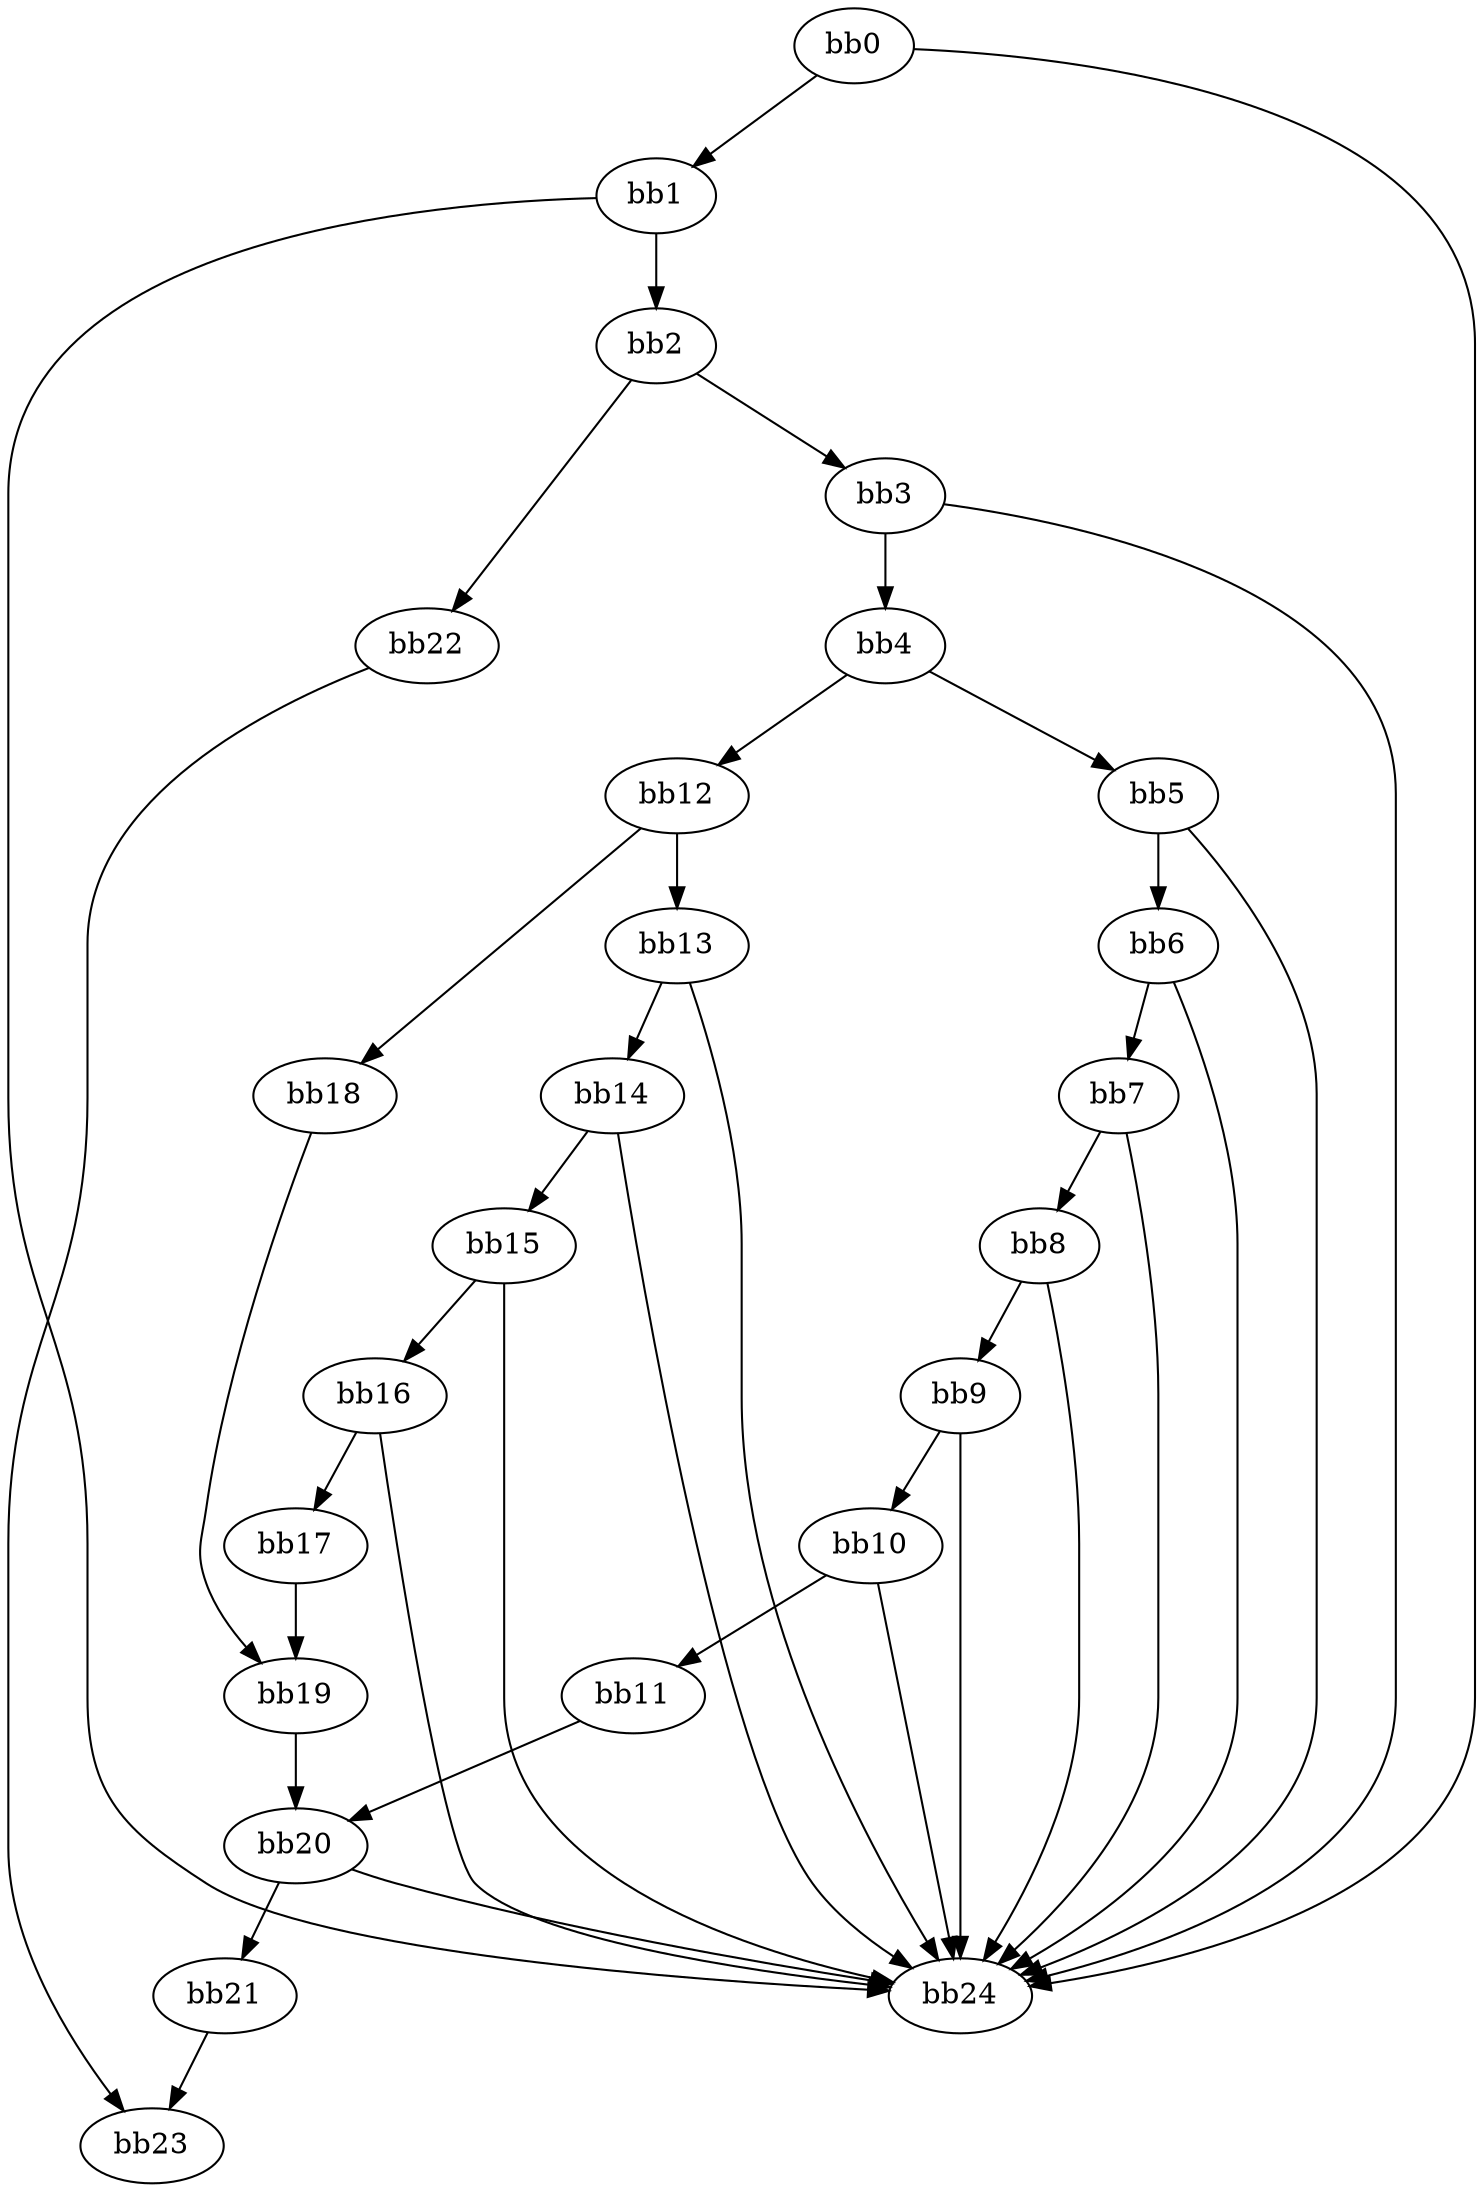 digraph {
    0 [ label = "bb0\l" ]
    1 [ label = "bb1\l" ]
    2 [ label = "bb2\l" ]
    3 [ label = "bb3\l" ]
    4 [ label = "bb4\l" ]
    5 [ label = "bb5\l" ]
    6 [ label = "bb6\l" ]
    7 [ label = "bb7\l" ]
    8 [ label = "bb8\l" ]
    9 [ label = "bb9\l" ]
    10 [ label = "bb10\l" ]
    11 [ label = "bb11\l" ]
    12 [ label = "bb12\l" ]
    13 [ label = "bb13\l" ]
    14 [ label = "bb14\l" ]
    15 [ label = "bb15\l" ]
    16 [ label = "bb16\l" ]
    17 [ label = "bb17\l" ]
    18 [ label = "bb18\l" ]
    19 [ label = "bb19\l" ]
    20 [ label = "bb20\l" ]
    21 [ label = "bb21\l" ]
    22 [ label = "bb22\l" ]
    23 [ label = "bb23\l" ]
    24 [ label = "bb24\l" ]
    0 -> 1 [ ]
    0 -> 24 [ ]
    1 -> 2 [ ]
    1 -> 24 [ ]
    2 -> 3 [ ]
    2 -> 22 [ ]
    3 -> 4 [ ]
    3 -> 24 [ ]
    4 -> 5 [ ]
    4 -> 12 [ ]
    5 -> 6 [ ]
    5 -> 24 [ ]
    6 -> 7 [ ]
    6 -> 24 [ ]
    7 -> 8 [ ]
    7 -> 24 [ ]
    8 -> 9 [ ]
    8 -> 24 [ ]
    9 -> 10 [ ]
    9 -> 24 [ ]
    10 -> 11 [ ]
    10 -> 24 [ ]
    11 -> 20 [ ]
    12 -> 13 [ ]
    12 -> 18 [ ]
    13 -> 14 [ ]
    13 -> 24 [ ]
    14 -> 15 [ ]
    14 -> 24 [ ]
    15 -> 16 [ ]
    15 -> 24 [ ]
    16 -> 17 [ ]
    16 -> 24 [ ]
    17 -> 19 [ ]
    18 -> 19 [ ]
    19 -> 20 [ ]
    20 -> 21 [ ]
    20 -> 24 [ ]
    21 -> 23 [ ]
    22 -> 23 [ ]
}

